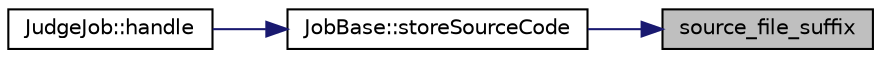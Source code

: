 digraph "source_file_suffix"
{
 // LATEX_PDF_SIZE
  edge [fontname="Helvetica",fontsize="10",labelfontname="Helvetica",labelfontsize="10"];
  node [fontname="Helvetica",fontsize="10",shape=record];
  rankdir="RL";
  Node19 [label="source_file_suffix",height=0.2,width=0.4,color="black", fillcolor="grey75", style="filled", fontcolor="black",tooltip=" "];
  Node19 -> Node20 [dir="back",color="midnightblue",fontsize="10",style="solid",fontname="Helvetica"];
  Node20 [label="JobBase::storeSourceCode",height=0.2,width=0.4,color="black", fillcolor="white", style="filled",URL="$class_job_base.html#a84501360b84b0716aa82b93f6958cb78",tooltip="从 redis 数据库获取本 Job 的代码并存储到工作空间中，用于编译运行。"];
  Node20 -> Node21 [dir="back",color="midnightblue",fontsize="10",style="solid",fontname="Helvetica"];
  Node21 [label="JudgeJob::handle",height=0.2,width=0.4,color="black", fillcolor="white", style="filled",URL="$class_judge_job.html#a6fe58f9fcacc9ba6461e97f1a3ac76a3",tooltip="本 Job 的处理函数。整个 job 的工作入口，包括编译执行判题等内容"];
}
